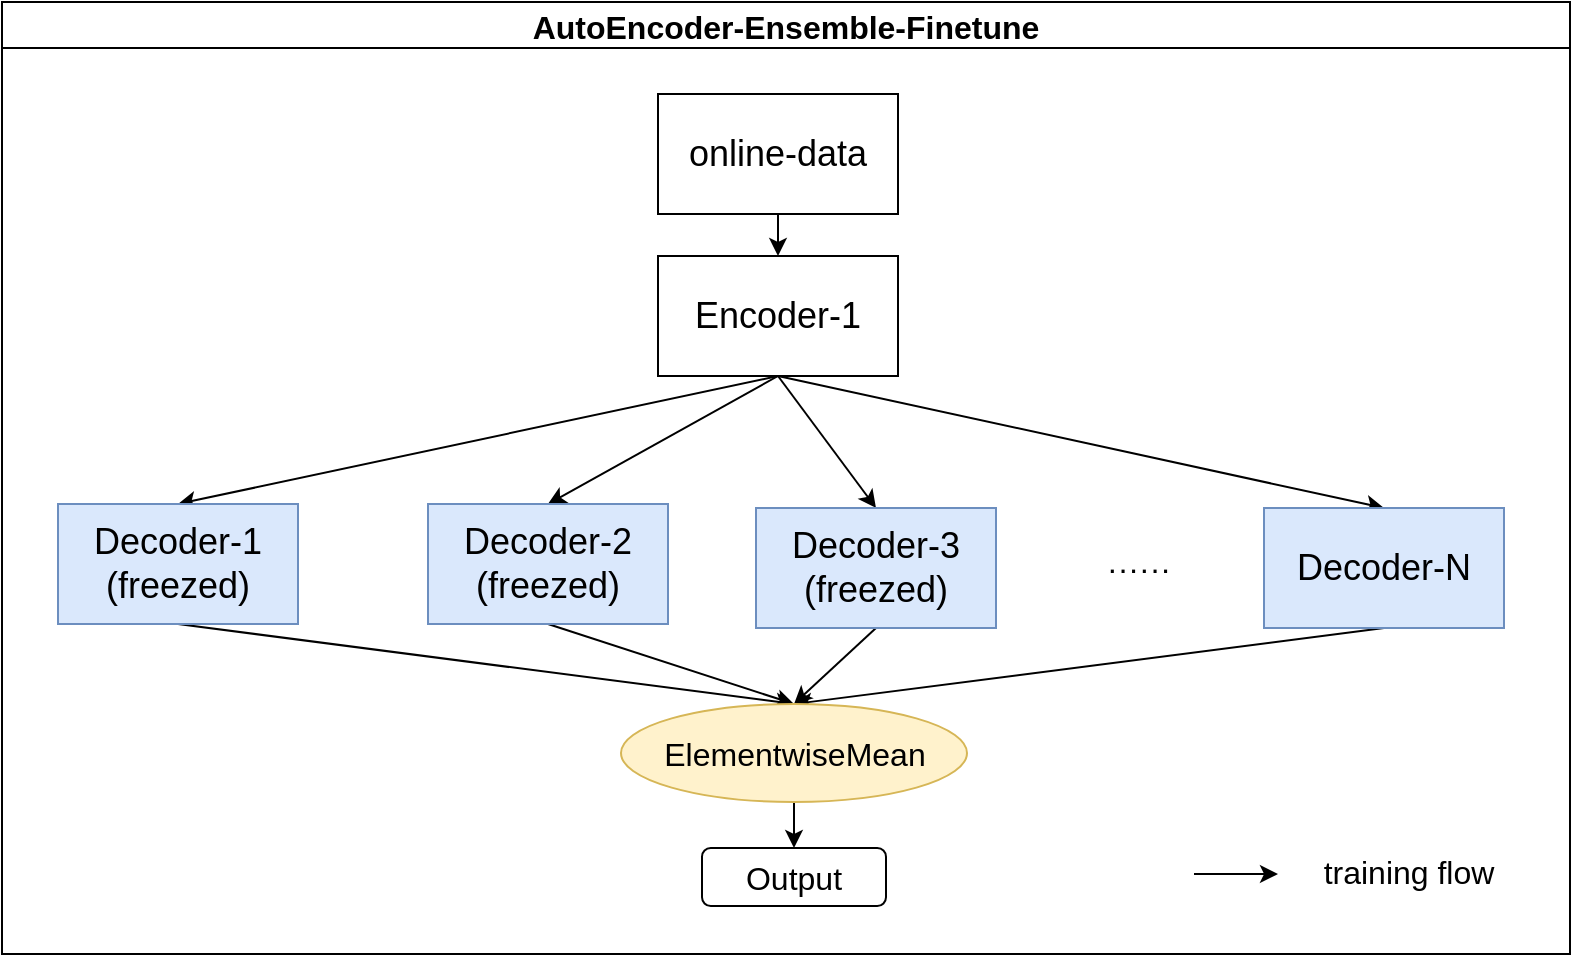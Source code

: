 <mxfile version="20.1.1" type="github">
  <diagram id="gWmzOFrrxlh0569rpPtf" name="Page-1">
    <mxGraphModel dx="1609" dy="741" grid="0" gridSize="10" guides="1" tooltips="1" connect="1" arrows="1" fold="1" page="0" pageScale="1" pageWidth="827" pageHeight="1169" math="0" shadow="0">
      <root>
        <mxCell id="0" />
        <mxCell id="1" parent="0" />
        <mxCell id="HeziqRtYqpB88rKFsNOd-1" value="AutoEncoder-Ensemble-Finetune" style="swimlane;fontSize=16;" vertex="1" parent="1">
          <mxGeometry x="-32" y="93" width="784" height="476" as="geometry" />
        </mxCell>
        <mxCell id="HeziqRtYqpB88rKFsNOd-2" style="rounded=0;orthogonalLoop=1;jettySize=auto;html=1;exitX=0.5;exitY=1;exitDx=0;exitDy=0;entryX=0.5;entryY=0;entryDx=0;entryDy=0;fontSize=16;" edge="1" parent="HeziqRtYqpB88rKFsNOd-1" source="HeziqRtYqpB88rKFsNOd-7" target="HeziqRtYqpB88rKFsNOd-9">
          <mxGeometry relative="1" as="geometry" />
        </mxCell>
        <mxCell id="HeziqRtYqpB88rKFsNOd-34" style="rounded=0;orthogonalLoop=1;jettySize=auto;html=1;exitX=0.5;exitY=1;exitDx=0;exitDy=0;entryX=0.5;entryY=0;entryDx=0;entryDy=0;" edge="1" parent="HeziqRtYqpB88rKFsNOd-1" source="HeziqRtYqpB88rKFsNOd-7" target="HeziqRtYqpB88rKFsNOd-13">
          <mxGeometry relative="1" as="geometry" />
        </mxCell>
        <mxCell id="HeziqRtYqpB88rKFsNOd-35" style="edgeStyle=none;rounded=0;orthogonalLoop=1;jettySize=auto;html=1;exitX=0.5;exitY=1;exitDx=0;exitDy=0;entryX=0.5;entryY=0;entryDx=0;entryDy=0;" edge="1" parent="HeziqRtYqpB88rKFsNOd-1" source="HeziqRtYqpB88rKFsNOd-7" target="HeziqRtYqpB88rKFsNOd-17">
          <mxGeometry relative="1" as="geometry" />
        </mxCell>
        <mxCell id="HeziqRtYqpB88rKFsNOd-36" style="edgeStyle=none;rounded=0;orthogonalLoop=1;jettySize=auto;html=1;exitX=0.5;exitY=1;exitDx=0;exitDy=0;entryX=0.5;entryY=0;entryDx=0;entryDy=0;" edge="1" parent="HeziqRtYqpB88rKFsNOd-1" source="HeziqRtYqpB88rKFsNOd-7" target="HeziqRtYqpB88rKFsNOd-21">
          <mxGeometry relative="1" as="geometry" />
        </mxCell>
        <mxCell id="HeziqRtYqpB88rKFsNOd-7" value="&lt;font style=&quot;font-size: 18px;&quot;&gt;Encoder-1&lt;/font&gt;" style="rounded=0;whiteSpace=wrap;html=1;" vertex="1" parent="HeziqRtYqpB88rKFsNOd-1">
          <mxGeometry x="328" y="127" width="120" height="60" as="geometry" />
        </mxCell>
        <mxCell id="HeziqRtYqpB88rKFsNOd-37" style="edgeStyle=none;rounded=0;orthogonalLoop=1;jettySize=auto;html=1;exitX=0.5;exitY=1;exitDx=0;exitDy=0;entryX=0.5;entryY=0;entryDx=0;entryDy=0;" edge="1" parent="HeziqRtYqpB88rKFsNOd-1" source="HeziqRtYqpB88rKFsNOd-9" target="HeziqRtYqpB88rKFsNOd-28">
          <mxGeometry relative="1" as="geometry" />
        </mxCell>
        <mxCell id="HeziqRtYqpB88rKFsNOd-9" value="&lt;font style=&quot;font-size: 18px;&quot;&gt;Decoder-1&lt;br&gt;(freezed)&lt;br&gt;&lt;/font&gt;" style="rounded=0;whiteSpace=wrap;html=1;fillColor=#dae8fc;strokeColor=#6c8ebf;" vertex="1" parent="HeziqRtYqpB88rKFsNOd-1">
          <mxGeometry x="28" y="251" width="120" height="60" as="geometry" />
        </mxCell>
        <mxCell id="HeziqRtYqpB88rKFsNOd-41" style="edgeStyle=none;rounded=0;orthogonalLoop=1;jettySize=auto;html=1;exitX=0.5;exitY=1;exitDx=0;exitDy=0;entryX=0.5;entryY=0;entryDx=0;entryDy=0;" edge="1" parent="HeziqRtYqpB88rKFsNOd-1" source="HeziqRtYqpB88rKFsNOd-13" target="HeziqRtYqpB88rKFsNOd-28">
          <mxGeometry relative="1" as="geometry" />
        </mxCell>
        <mxCell id="HeziqRtYqpB88rKFsNOd-13" value="&lt;font style=&quot;font-size: 18px;&quot;&gt;Decoder-2&lt;br&gt;(freezed)&lt;br&gt;&lt;/font&gt;" style="rounded=0;whiteSpace=wrap;html=1;fillColor=#dae8fc;strokeColor=#6c8ebf;" vertex="1" parent="HeziqRtYqpB88rKFsNOd-1">
          <mxGeometry x="213" y="251" width="120" height="60" as="geometry" />
        </mxCell>
        <mxCell id="HeziqRtYqpB88rKFsNOd-43" style="edgeStyle=none;rounded=0;orthogonalLoop=1;jettySize=auto;html=1;exitX=0.5;exitY=1;exitDx=0;exitDy=0;entryX=0.5;entryY=0;entryDx=0;entryDy=0;" edge="1" parent="HeziqRtYqpB88rKFsNOd-1" source="HeziqRtYqpB88rKFsNOd-17" target="HeziqRtYqpB88rKFsNOd-28">
          <mxGeometry relative="1" as="geometry" />
        </mxCell>
        <mxCell id="HeziqRtYqpB88rKFsNOd-17" value="&lt;font style=&quot;font-size: 18px;&quot;&gt;Decoder-3&lt;br&gt;(freezed)&lt;br&gt;&lt;/font&gt;" style="rounded=0;whiteSpace=wrap;html=1;fillColor=#dae8fc;strokeColor=#6c8ebf;" vertex="1" parent="HeziqRtYqpB88rKFsNOd-1">
          <mxGeometry x="377" y="253" width="120" height="60" as="geometry" />
        </mxCell>
        <mxCell id="HeziqRtYqpB88rKFsNOd-46" style="edgeStyle=none;rounded=0;orthogonalLoop=1;jettySize=auto;html=1;exitX=0.5;exitY=1;exitDx=0;exitDy=0;entryX=0.5;entryY=0;entryDx=0;entryDy=0;" edge="1" parent="HeziqRtYqpB88rKFsNOd-1" source="HeziqRtYqpB88rKFsNOd-21" target="HeziqRtYqpB88rKFsNOd-28">
          <mxGeometry relative="1" as="geometry" />
        </mxCell>
        <mxCell id="HeziqRtYqpB88rKFsNOd-21" value="&lt;font style=&quot;font-size: 18px;&quot;&gt;Decoder-N&lt;/font&gt;" style="rounded=0;whiteSpace=wrap;html=1;fillColor=#dae8fc;strokeColor=#6c8ebf;" vertex="1" parent="HeziqRtYqpB88rKFsNOd-1">
          <mxGeometry x="631" y="253" width="120" height="60" as="geometry" />
        </mxCell>
        <mxCell id="HeziqRtYqpB88rKFsNOd-23" value="······" style="text;html=1;align=center;verticalAlign=middle;resizable=0;points=[];autosize=1;strokeColor=none;fillColor=none;fontSize=16;" vertex="1" parent="HeziqRtYqpB88rKFsNOd-1">
          <mxGeometry x="543" y="267.5" width="50" height="31" as="geometry" />
        </mxCell>
        <mxCell id="HeziqRtYqpB88rKFsNOd-45" style="edgeStyle=none;rounded=0;orthogonalLoop=1;jettySize=auto;html=1;exitX=0.5;exitY=1;exitDx=0;exitDy=0;entryX=0.5;entryY=0;entryDx=0;entryDy=0;" edge="1" parent="HeziqRtYqpB88rKFsNOd-1" source="HeziqRtYqpB88rKFsNOd-28" target="HeziqRtYqpB88rKFsNOd-29">
          <mxGeometry relative="1" as="geometry" />
        </mxCell>
        <mxCell id="HeziqRtYqpB88rKFsNOd-28" value="ElementwiseMean" style="ellipse;whiteSpace=wrap;html=1;fontSize=16;fillColor=#fff2cc;strokeColor=#d6b656;" vertex="1" parent="HeziqRtYqpB88rKFsNOd-1">
          <mxGeometry x="309.5" y="351" width="173" height="49" as="geometry" />
        </mxCell>
        <mxCell id="HeziqRtYqpB88rKFsNOd-29" value="Output" style="rounded=1;whiteSpace=wrap;html=1;fontSize=16;" vertex="1" parent="HeziqRtYqpB88rKFsNOd-1">
          <mxGeometry x="350" y="423" width="92" height="29" as="geometry" />
        </mxCell>
        <mxCell id="HeziqRtYqpB88rKFsNOd-30" value="" style="endArrow=classic;html=1;rounded=0;fontSize=16;" edge="1" parent="HeziqRtYqpB88rKFsNOd-1">
          <mxGeometry width="50" height="50" relative="1" as="geometry">
            <mxPoint x="596" y="436" as="sourcePoint" />
            <mxPoint x="638" y="436" as="targetPoint" />
          </mxGeometry>
        </mxCell>
        <mxCell id="HeziqRtYqpB88rKFsNOd-32" value="training flow" style="text;html=1;align=center;verticalAlign=middle;resizable=0;points=[];autosize=1;strokeColor=none;fillColor=none;fontSize=16;" vertex="1" parent="HeziqRtYqpB88rKFsNOd-1">
          <mxGeometry x="651" y="419" width="104" height="31" as="geometry" />
        </mxCell>
        <mxCell id="HeziqRtYqpB88rKFsNOd-40" style="edgeStyle=none;rounded=0;orthogonalLoop=1;jettySize=auto;html=1;exitX=0.5;exitY=1;exitDx=0;exitDy=0;entryX=0.5;entryY=0;entryDx=0;entryDy=0;" edge="1" parent="HeziqRtYqpB88rKFsNOd-1" source="HeziqRtYqpB88rKFsNOd-39" target="HeziqRtYqpB88rKFsNOd-7">
          <mxGeometry relative="1" as="geometry" />
        </mxCell>
        <mxCell id="HeziqRtYqpB88rKFsNOd-39" value="&lt;font style=&quot;font-size: 18px;&quot;&gt;online-data&lt;/font&gt;" style="rounded=0;whiteSpace=wrap;html=1;" vertex="1" parent="HeziqRtYqpB88rKFsNOd-1">
          <mxGeometry x="328" y="46" width="120" height="60" as="geometry" />
        </mxCell>
      </root>
    </mxGraphModel>
  </diagram>
</mxfile>
